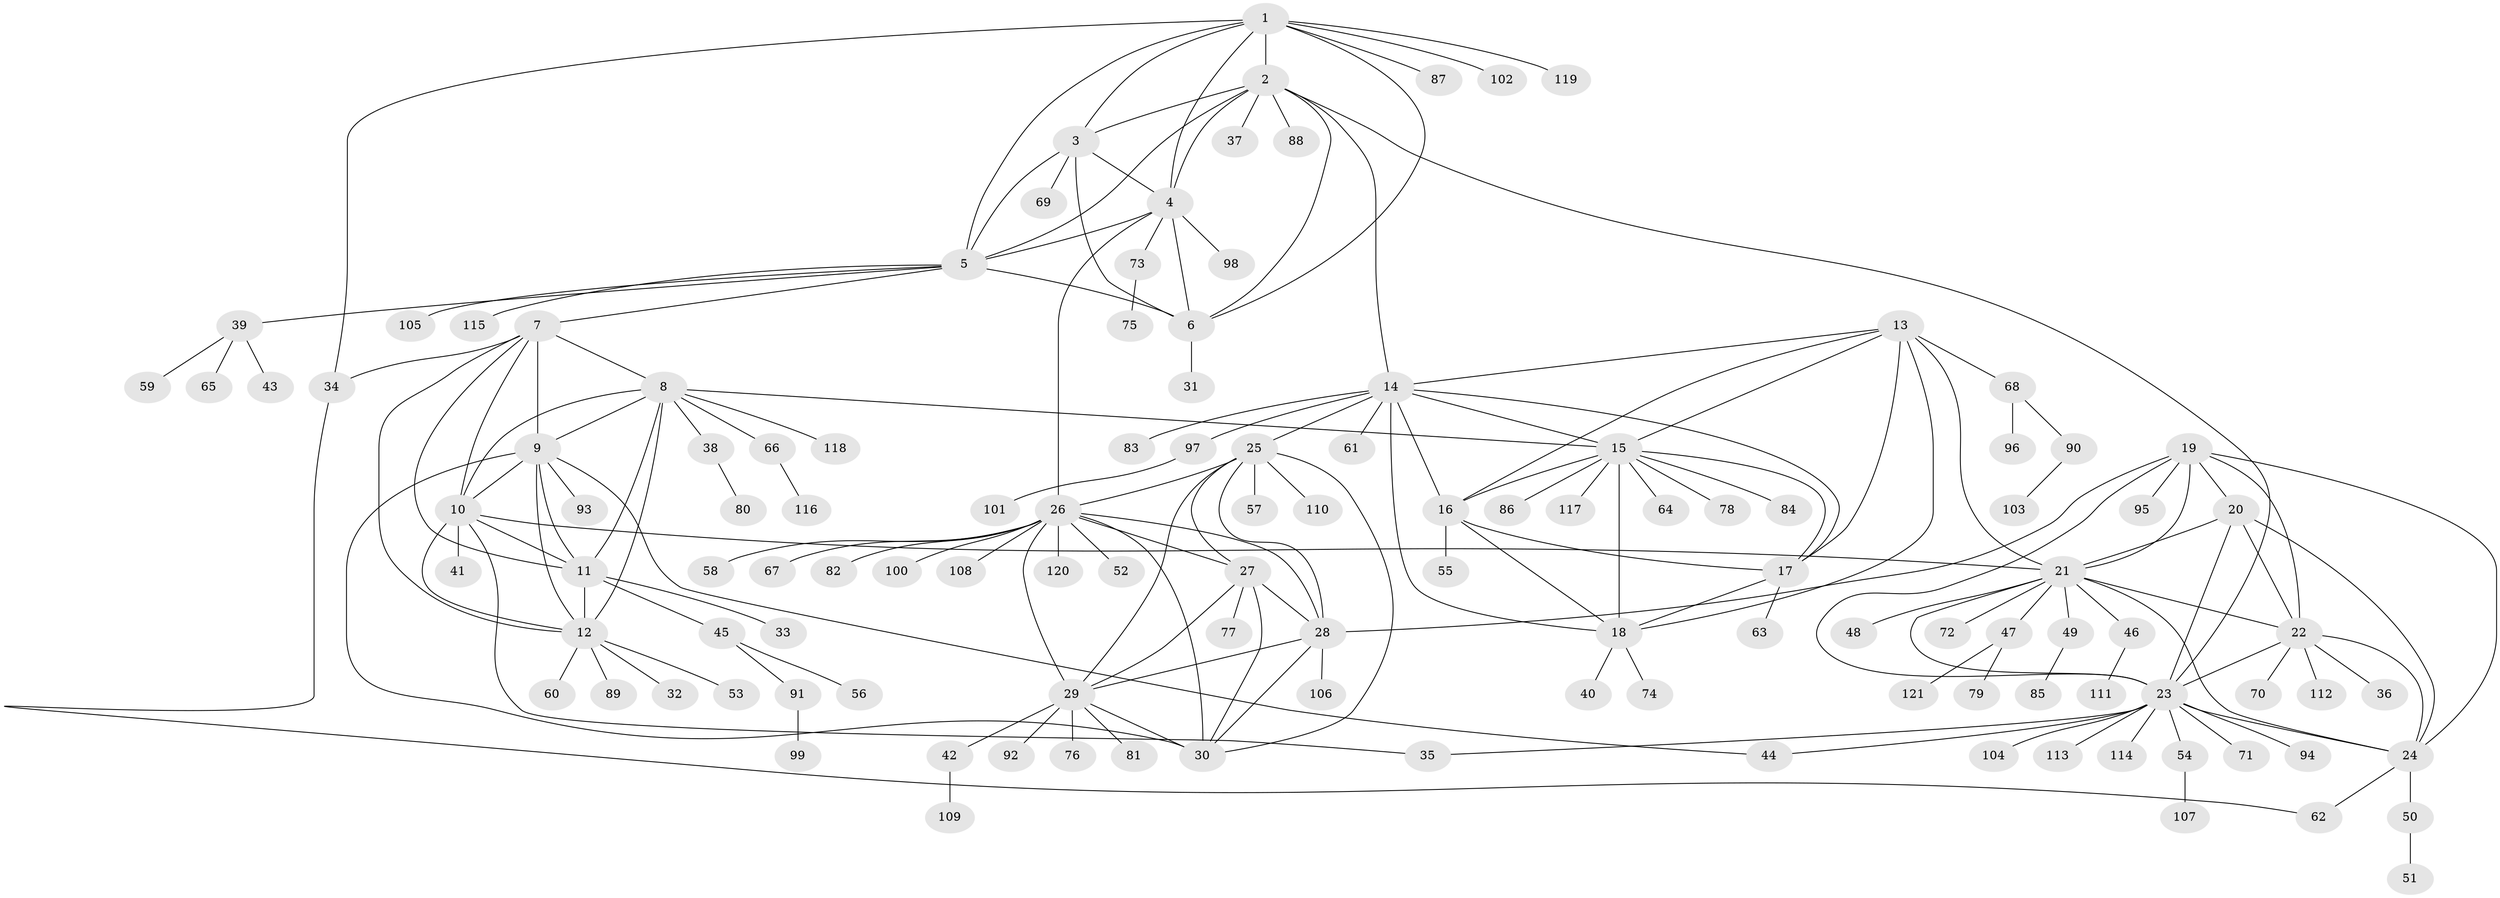 // Generated by graph-tools (version 1.1) at 2025/26/03/09/25 03:26:47]
// undirected, 121 vertices, 180 edges
graph export_dot {
graph [start="1"]
  node [color=gray90,style=filled];
  1;
  2;
  3;
  4;
  5;
  6;
  7;
  8;
  9;
  10;
  11;
  12;
  13;
  14;
  15;
  16;
  17;
  18;
  19;
  20;
  21;
  22;
  23;
  24;
  25;
  26;
  27;
  28;
  29;
  30;
  31;
  32;
  33;
  34;
  35;
  36;
  37;
  38;
  39;
  40;
  41;
  42;
  43;
  44;
  45;
  46;
  47;
  48;
  49;
  50;
  51;
  52;
  53;
  54;
  55;
  56;
  57;
  58;
  59;
  60;
  61;
  62;
  63;
  64;
  65;
  66;
  67;
  68;
  69;
  70;
  71;
  72;
  73;
  74;
  75;
  76;
  77;
  78;
  79;
  80;
  81;
  82;
  83;
  84;
  85;
  86;
  87;
  88;
  89;
  90;
  91;
  92;
  93;
  94;
  95;
  96;
  97;
  98;
  99;
  100;
  101;
  102;
  103;
  104;
  105;
  106;
  107;
  108;
  109;
  110;
  111;
  112;
  113;
  114;
  115;
  116;
  117;
  118;
  119;
  120;
  121;
  1 -- 2;
  1 -- 3;
  1 -- 4;
  1 -- 5;
  1 -- 6;
  1 -- 34;
  1 -- 87;
  1 -- 102;
  1 -- 119;
  2 -- 3;
  2 -- 4;
  2 -- 5;
  2 -- 6;
  2 -- 14;
  2 -- 23;
  2 -- 37;
  2 -- 88;
  3 -- 4;
  3 -- 5;
  3 -- 6;
  3 -- 69;
  4 -- 5;
  4 -- 6;
  4 -- 26;
  4 -- 73;
  4 -- 98;
  5 -- 6;
  5 -- 7;
  5 -- 39;
  5 -- 105;
  5 -- 115;
  6 -- 31;
  7 -- 8;
  7 -- 9;
  7 -- 10;
  7 -- 11;
  7 -- 12;
  7 -- 34;
  8 -- 9;
  8 -- 10;
  8 -- 11;
  8 -- 12;
  8 -- 15;
  8 -- 38;
  8 -- 66;
  8 -- 118;
  9 -- 10;
  9 -- 11;
  9 -- 12;
  9 -- 30;
  9 -- 44;
  9 -- 93;
  10 -- 11;
  10 -- 12;
  10 -- 21;
  10 -- 35;
  10 -- 41;
  11 -- 12;
  11 -- 33;
  11 -- 45;
  12 -- 32;
  12 -- 53;
  12 -- 60;
  12 -- 89;
  13 -- 14;
  13 -- 15;
  13 -- 16;
  13 -- 17;
  13 -- 18;
  13 -- 21;
  13 -- 68;
  14 -- 15;
  14 -- 16;
  14 -- 17;
  14 -- 18;
  14 -- 25;
  14 -- 61;
  14 -- 83;
  14 -- 97;
  15 -- 16;
  15 -- 17;
  15 -- 18;
  15 -- 64;
  15 -- 78;
  15 -- 84;
  15 -- 86;
  15 -- 117;
  16 -- 17;
  16 -- 18;
  16 -- 55;
  17 -- 18;
  17 -- 63;
  18 -- 40;
  18 -- 74;
  19 -- 20;
  19 -- 21;
  19 -- 22;
  19 -- 23;
  19 -- 24;
  19 -- 28;
  19 -- 95;
  20 -- 21;
  20 -- 22;
  20 -- 23;
  20 -- 24;
  21 -- 22;
  21 -- 23;
  21 -- 24;
  21 -- 46;
  21 -- 47;
  21 -- 48;
  21 -- 49;
  21 -- 72;
  22 -- 23;
  22 -- 24;
  22 -- 36;
  22 -- 70;
  22 -- 112;
  23 -- 24;
  23 -- 35;
  23 -- 44;
  23 -- 54;
  23 -- 71;
  23 -- 94;
  23 -- 104;
  23 -- 113;
  23 -- 114;
  24 -- 50;
  24 -- 62;
  25 -- 26;
  25 -- 27;
  25 -- 28;
  25 -- 29;
  25 -- 30;
  25 -- 57;
  25 -- 110;
  26 -- 27;
  26 -- 28;
  26 -- 29;
  26 -- 30;
  26 -- 52;
  26 -- 58;
  26 -- 67;
  26 -- 82;
  26 -- 100;
  26 -- 108;
  26 -- 120;
  27 -- 28;
  27 -- 29;
  27 -- 30;
  27 -- 77;
  28 -- 29;
  28 -- 30;
  28 -- 106;
  29 -- 30;
  29 -- 42;
  29 -- 76;
  29 -- 81;
  29 -- 92;
  34 -- 62;
  38 -- 80;
  39 -- 43;
  39 -- 59;
  39 -- 65;
  42 -- 109;
  45 -- 56;
  45 -- 91;
  46 -- 111;
  47 -- 79;
  47 -- 121;
  49 -- 85;
  50 -- 51;
  54 -- 107;
  66 -- 116;
  68 -- 90;
  68 -- 96;
  73 -- 75;
  90 -- 103;
  91 -- 99;
  97 -- 101;
}

